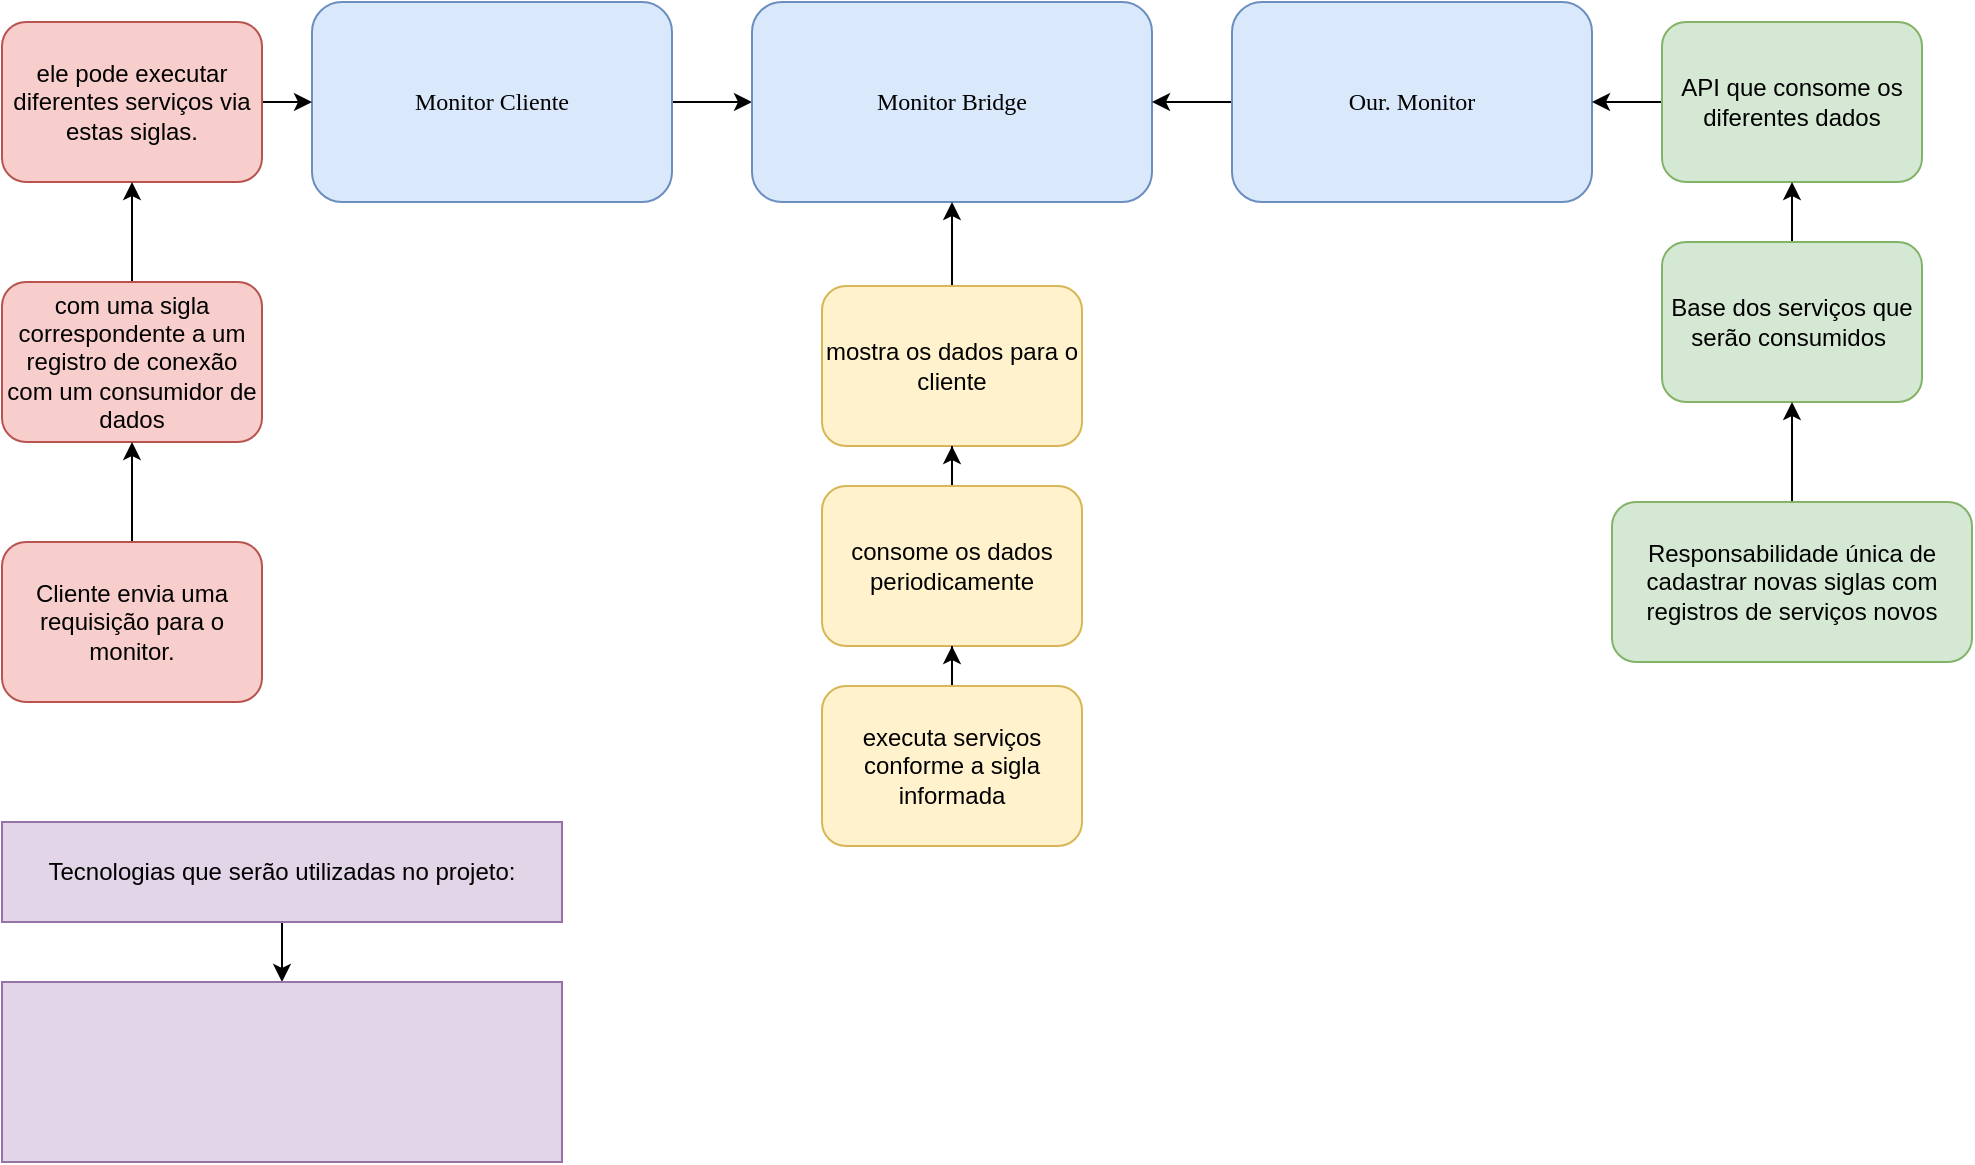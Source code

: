 <mxfile version="26.0.16">
  <diagram name="Página-1" id="Ki-nfldOEF43NFYz3uUU">
    <mxGraphModel dx="1235" dy="655" grid="1" gridSize="10" guides="1" tooltips="1" connect="1" arrows="1" fold="1" page="1" pageScale="1" pageWidth="1169" pageHeight="1654" math="0" shadow="0">
      <root>
        <mxCell id="0" />
        <mxCell id="1" parent="0" />
        <mxCell id="DL64uJukqTftezX5HFg2-8" value="" style="edgeStyle=orthogonalEdgeStyle;rounded=0;orthogonalLoop=1;jettySize=auto;html=1;" edge="1" parent="1" source="DL64uJukqTftezX5HFg2-1" target="DL64uJukqTftezX5HFg2-2">
          <mxGeometry relative="1" as="geometry" />
        </mxCell>
        <mxCell id="DL64uJukqTftezX5HFg2-1" value="Monitor Cliente" style="rounded=1;whiteSpace=wrap;html=1;fillColor=#dae8fc;strokeColor=#6c8ebf;fontFamily=Times New Roman;" vertex="1" parent="1">
          <mxGeometry x="235" y="20" width="180" height="100" as="geometry" />
        </mxCell>
        <mxCell id="DL64uJukqTftezX5HFg2-2" value="Monitor Bridge" style="rounded=1;whiteSpace=wrap;html=1;fillColor=#dae8fc;strokeColor=#6c8ebf;fontFamily=Times New Roman;" vertex="1" parent="1">
          <mxGeometry x="455" y="20" width="200" height="100" as="geometry" />
        </mxCell>
        <mxCell id="DL64uJukqTftezX5HFg2-7" value="" style="edgeStyle=orthogonalEdgeStyle;rounded=0;orthogonalLoop=1;jettySize=auto;html=1;" edge="1" parent="1" source="DL64uJukqTftezX5HFg2-3" target="DL64uJukqTftezX5HFg2-2">
          <mxGeometry relative="1" as="geometry" />
        </mxCell>
        <mxCell id="DL64uJukqTftezX5HFg2-3" value="Our. Monitor" style="rounded=1;whiteSpace=wrap;html=1;fillColor=#dae8fc;strokeColor=#6c8ebf;fontFamily=Times New Roman;" vertex="1" parent="1">
          <mxGeometry x="695" y="20" width="180" height="100" as="geometry" />
        </mxCell>
        <mxCell id="DL64uJukqTftezX5HFg2-18" value="" style="edgeStyle=orthogonalEdgeStyle;rounded=0;orthogonalLoop=1;jettySize=auto;html=1;" edge="1" parent="1" source="DL64uJukqTftezX5HFg2-9" target="DL64uJukqTftezX5HFg2-1">
          <mxGeometry relative="1" as="geometry" />
        </mxCell>
        <mxCell id="DL64uJukqTftezX5HFg2-9" value="ele pode executar diferentes serviços via estas siglas." style="rounded=1;whiteSpace=wrap;html=1;fillColor=#f8cecc;strokeColor=#b85450;" vertex="1" parent="1">
          <mxGeometry x="80" y="30" width="130" height="80" as="geometry" />
        </mxCell>
        <mxCell id="DL64uJukqTftezX5HFg2-19" value="" style="edgeStyle=orthogonalEdgeStyle;rounded=0;orthogonalLoop=1;jettySize=auto;html=1;" edge="1" parent="1" source="DL64uJukqTftezX5HFg2-10" target="DL64uJukqTftezX5HFg2-9">
          <mxGeometry relative="1" as="geometry" />
        </mxCell>
        <mxCell id="DL64uJukqTftezX5HFg2-10" value="com uma sigla correspondente a um registro de conexão com um consumidor de dados" style="rounded=1;whiteSpace=wrap;html=1;fillColor=#f8cecc;strokeColor=#b85450;" vertex="1" parent="1">
          <mxGeometry x="80" y="160" width="130" height="80" as="geometry" />
        </mxCell>
        <mxCell id="DL64uJukqTftezX5HFg2-20" value="" style="edgeStyle=orthogonalEdgeStyle;rounded=0;orthogonalLoop=1;jettySize=auto;html=1;" edge="1" parent="1" source="DL64uJukqTftezX5HFg2-11" target="DL64uJukqTftezX5HFg2-10">
          <mxGeometry relative="1" as="geometry" />
        </mxCell>
        <mxCell id="DL64uJukqTftezX5HFg2-11" value="Cliente envia uma requisição para o monitor." style="rounded=1;whiteSpace=wrap;html=1;fillColor=#f8cecc;strokeColor=#b85450;" vertex="1" parent="1">
          <mxGeometry x="80" y="290" width="130" height="80" as="geometry" />
        </mxCell>
        <mxCell id="DL64uJukqTftezX5HFg2-26" value="" style="edgeStyle=orthogonalEdgeStyle;rounded=0;orthogonalLoop=1;jettySize=auto;html=1;" edge="1" parent="1" source="DL64uJukqTftezX5HFg2-12" target="DL64uJukqTftezX5HFg2-2">
          <mxGeometry relative="1" as="geometry" />
        </mxCell>
        <mxCell id="DL64uJukqTftezX5HFg2-12" value="mostra os dados para o cliente" style="rounded=1;whiteSpace=wrap;html=1;fillColor=#fff2cc;strokeColor=#d6b656;" vertex="1" parent="1">
          <mxGeometry x="490" y="162" width="130" height="80" as="geometry" />
        </mxCell>
        <mxCell id="DL64uJukqTftezX5HFg2-23" value="" style="edgeStyle=orthogonalEdgeStyle;rounded=0;orthogonalLoop=1;jettySize=auto;html=1;" edge="1" parent="1" source="DL64uJukqTftezX5HFg2-13" target="DL64uJukqTftezX5HFg2-12">
          <mxGeometry relative="1" as="geometry" />
        </mxCell>
        <mxCell id="DL64uJukqTftezX5HFg2-13" value="consome os dados periodicamente" style="rounded=1;whiteSpace=wrap;html=1;fillColor=#fff2cc;strokeColor=#d6b656;" vertex="1" parent="1">
          <mxGeometry x="490" y="262" width="130" height="80" as="geometry" />
        </mxCell>
        <mxCell id="DL64uJukqTftezX5HFg2-22" value="" style="edgeStyle=orthogonalEdgeStyle;rounded=0;orthogonalLoop=1;jettySize=auto;html=1;" edge="1" parent="1" source="DL64uJukqTftezX5HFg2-14" target="DL64uJukqTftezX5HFg2-13">
          <mxGeometry relative="1" as="geometry" />
        </mxCell>
        <mxCell id="DL64uJukqTftezX5HFg2-14" value="executa serviços conforme a sigla informada" style="rounded=1;whiteSpace=wrap;html=1;fillColor=#fff2cc;strokeColor=#d6b656;" vertex="1" parent="1">
          <mxGeometry x="490" y="362" width="130" height="80" as="geometry" />
        </mxCell>
        <mxCell id="DL64uJukqTftezX5HFg2-21" value="" style="edgeStyle=orthogonalEdgeStyle;rounded=0;orthogonalLoop=1;jettySize=auto;html=1;" edge="1" parent="1" source="DL64uJukqTftezX5HFg2-15" target="DL64uJukqTftezX5HFg2-3">
          <mxGeometry relative="1" as="geometry" />
        </mxCell>
        <mxCell id="DL64uJukqTftezX5HFg2-15" value="API que consome os diferentes dados" style="rounded=1;whiteSpace=wrap;html=1;fillColor=#d5e8d4;strokeColor=#82b366;" vertex="1" parent="1">
          <mxGeometry x="910" y="30" width="130" height="80" as="geometry" />
        </mxCell>
        <mxCell id="DL64uJukqTftezX5HFg2-25" value="" style="edgeStyle=orthogonalEdgeStyle;rounded=0;orthogonalLoop=1;jettySize=auto;html=1;" edge="1" parent="1" source="DL64uJukqTftezX5HFg2-16" target="DL64uJukqTftezX5HFg2-15">
          <mxGeometry relative="1" as="geometry" />
        </mxCell>
        <mxCell id="DL64uJukqTftezX5HFg2-16" value="Base dos serviços que serão consumidos&amp;nbsp;" style="rounded=1;whiteSpace=wrap;html=1;fillColor=#d5e8d4;strokeColor=#82b366;" vertex="1" parent="1">
          <mxGeometry x="910" y="140" width="130" height="80" as="geometry" />
        </mxCell>
        <mxCell id="DL64uJukqTftezX5HFg2-24" value="" style="edgeStyle=orthogonalEdgeStyle;rounded=0;orthogonalLoop=1;jettySize=auto;html=1;" edge="1" parent="1" source="DL64uJukqTftezX5HFg2-17" target="DL64uJukqTftezX5HFg2-16">
          <mxGeometry relative="1" as="geometry" />
        </mxCell>
        <mxCell id="DL64uJukqTftezX5HFg2-17" value="Responsabilidade única de cadastrar novas siglas com registros de serviços novos" style="rounded=1;whiteSpace=wrap;html=1;fillColor=#d5e8d4;strokeColor=#82b366;" vertex="1" parent="1">
          <mxGeometry x="885" y="270" width="180" height="80" as="geometry" />
        </mxCell>
        <mxCell id="DL64uJukqTftezX5HFg2-32" value="" style="edgeStyle=orthogonalEdgeStyle;rounded=0;orthogonalLoop=1;jettySize=auto;html=1;" edge="1" parent="1" source="DL64uJukqTftezX5HFg2-30" target="DL64uJukqTftezX5HFg2-31">
          <mxGeometry relative="1" as="geometry" />
        </mxCell>
        <mxCell id="DL64uJukqTftezX5HFg2-30" value="Tecnologias que serão utilizadas no projeto:" style="rounded=0;whiteSpace=wrap;html=1;fillColor=#e1d5e7;strokeColor=#9673a6;" vertex="1" parent="1">
          <mxGeometry x="80" y="430" width="280" height="50" as="geometry" />
        </mxCell>
        <mxCell id="DL64uJukqTftezX5HFg2-31" value="" style="rounded=0;whiteSpace=wrap;html=1;fillColor=#e1d5e7;strokeColor=#9673a6;" vertex="1" parent="1">
          <mxGeometry x="80" y="510" width="280" height="90" as="geometry" />
        </mxCell>
      </root>
    </mxGraphModel>
  </diagram>
</mxfile>
